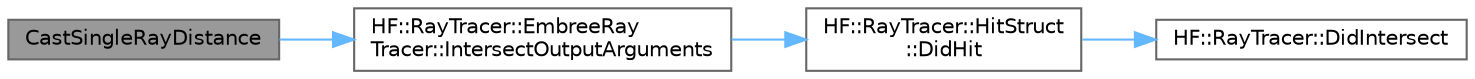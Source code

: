 digraph "CastSingleRayDistance"
{
 // LATEX_PDF_SIZE
  bgcolor="transparent";
  edge [fontname=Helvetica,fontsize=10,labelfontname=Helvetica,labelfontsize=10];
  node [fontname=Helvetica,fontsize=10,shape=box,height=0.2,width=0.4];
  rankdir="LR";
  Node1 [label="CastSingleRayDistance",height=0.2,width=0.4,color="gray40", fillcolor="grey60", style="filled", fontcolor="black",tooltip="Cast a single ray and get the distance to its hit and the mesh ID if it hit anything...."];
  Node1 -> Node2 [color="steelblue1",style="solid"];
  Node2 [label="HF::RayTracer::EmbreeRay\lTracer::IntersectOutputArguments",height=0.2,width=0.4,color="grey40", fillcolor="white", style="filled",URL="$a01411.html#a7f8ab81033bdefaea0eea729aa9125ae",tooltip="Cast a ray from origin in direction and update the parameters instead of returning a hitstruct."];
  Node2 -> Node3 [color="steelblue1",style="solid"];
  Node3 [label="HF::RayTracer::HitStruct\l::DidHit",height=0.2,width=0.4,color="grey40", fillcolor="white", style="filled",URL="$a01415.html#a3d86c2c8d8e0ec6bf63a653ec89807a8",tooltip="Determine whether or not this hitstruct contains a hit."];
  Node3 -> Node4 [color="steelblue1",style="solid"];
  Node4 [label="HF::RayTracer::DidIntersect",height=0.2,width=0.4,color="grey40", fillcolor="white", style="filled",URL="$a00464.html#a2630761a64fac02a4ee33abaf5c885a1",tooltip=" "];
}
